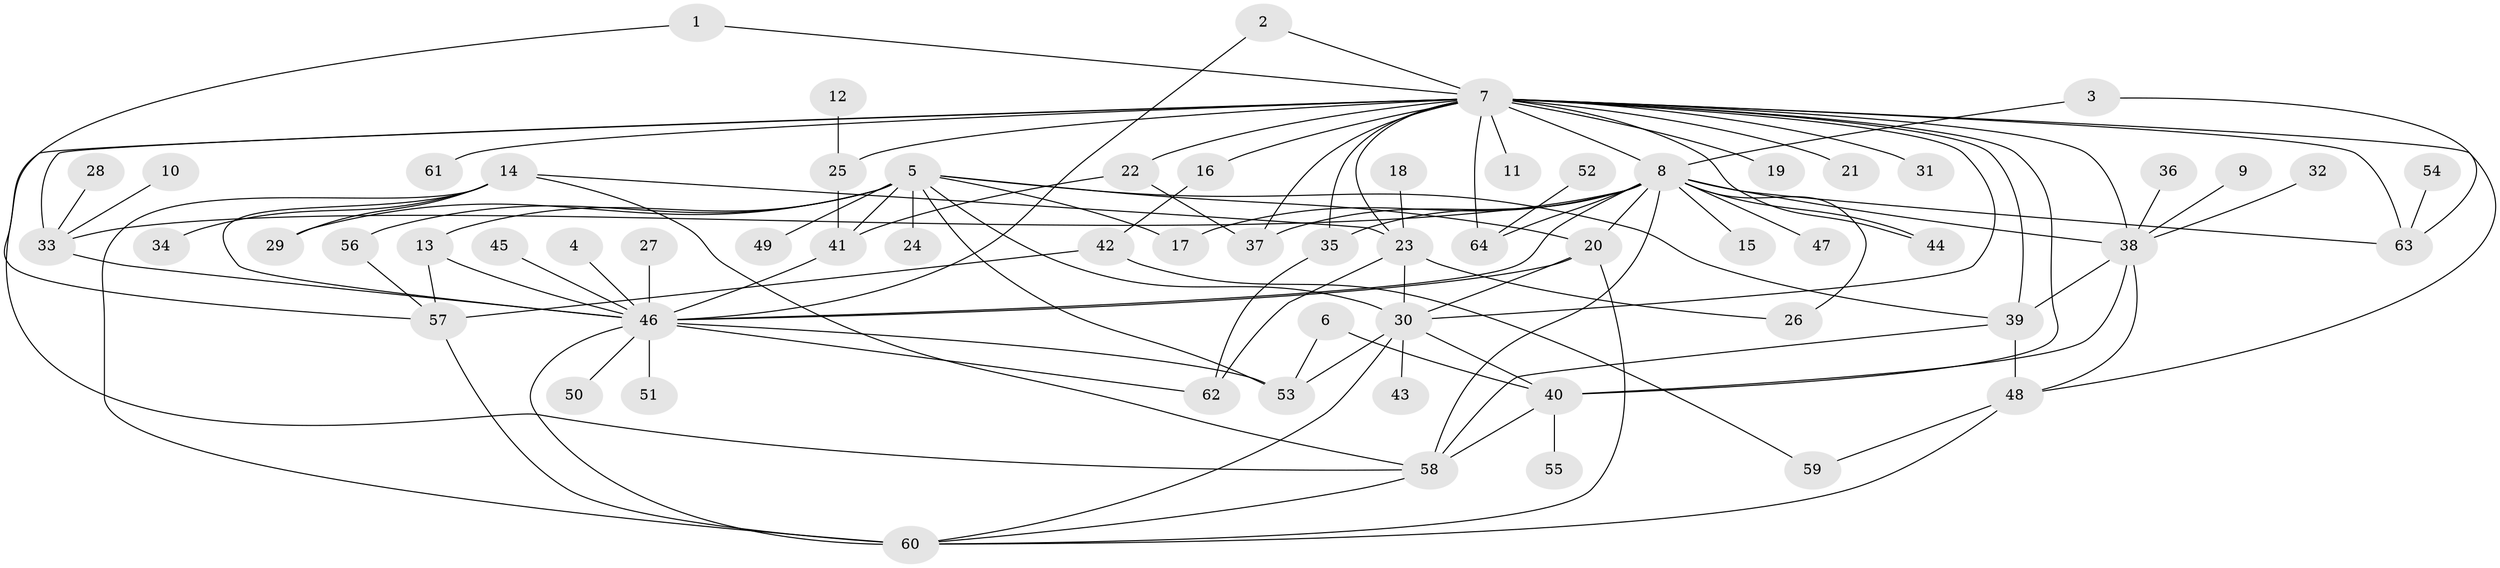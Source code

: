 // original degree distribution, {21: 0.0078125, 1: 0.3984375, 7: 0.0234375, 5: 0.078125, 17: 0.0078125, 33: 0.0078125, 6: 0.0234375, 9: 0.0078125, 2: 0.25, 4: 0.0625, 3: 0.1171875, 13: 0.0078125, 8: 0.0078125}
// Generated by graph-tools (version 1.1) at 2025/01/03/09/25 03:01:41]
// undirected, 64 vertices, 111 edges
graph export_dot {
graph [start="1"]
  node [color=gray90,style=filled];
  1;
  2;
  3;
  4;
  5;
  6;
  7;
  8;
  9;
  10;
  11;
  12;
  13;
  14;
  15;
  16;
  17;
  18;
  19;
  20;
  21;
  22;
  23;
  24;
  25;
  26;
  27;
  28;
  29;
  30;
  31;
  32;
  33;
  34;
  35;
  36;
  37;
  38;
  39;
  40;
  41;
  42;
  43;
  44;
  45;
  46;
  47;
  48;
  49;
  50;
  51;
  52;
  53;
  54;
  55;
  56;
  57;
  58;
  59;
  60;
  61;
  62;
  63;
  64;
  1 -- 7 [weight=1.0];
  1 -- 57 [weight=1.0];
  2 -- 7 [weight=1.0];
  2 -- 46 [weight=1.0];
  3 -- 8 [weight=1.0];
  3 -- 63 [weight=1.0];
  4 -- 46 [weight=1.0];
  5 -- 13 [weight=1.0];
  5 -- 17 [weight=1.0];
  5 -- 20 [weight=1.0];
  5 -- 24 [weight=1.0];
  5 -- 29 [weight=1.0];
  5 -- 30 [weight=1.0];
  5 -- 39 [weight=1.0];
  5 -- 41 [weight=1.0];
  5 -- 49 [weight=1.0];
  5 -- 53 [weight=1.0];
  5 -- 56 [weight=1.0];
  6 -- 40 [weight=1.0];
  6 -- 53 [weight=1.0];
  7 -- 8 [weight=1.0];
  7 -- 11 [weight=1.0];
  7 -- 16 [weight=1.0];
  7 -- 19 [weight=1.0];
  7 -- 21 [weight=1.0];
  7 -- 22 [weight=1.0];
  7 -- 23 [weight=1.0];
  7 -- 25 [weight=1.0];
  7 -- 30 [weight=1.0];
  7 -- 31 [weight=1.0];
  7 -- 33 [weight=1.0];
  7 -- 35 [weight=1.0];
  7 -- 37 [weight=2.0];
  7 -- 38 [weight=1.0];
  7 -- 39 [weight=2.0];
  7 -- 40 [weight=1.0];
  7 -- 44 [weight=1.0];
  7 -- 48 [weight=1.0];
  7 -- 58 [weight=1.0];
  7 -- 61 [weight=1.0];
  7 -- 63 [weight=1.0];
  7 -- 64 [weight=1.0];
  8 -- 15 [weight=1.0];
  8 -- 17 [weight=1.0];
  8 -- 20 [weight=1.0];
  8 -- 26 [weight=1.0];
  8 -- 33 [weight=1.0];
  8 -- 35 [weight=1.0];
  8 -- 37 [weight=1.0];
  8 -- 38 [weight=1.0];
  8 -- 44 [weight=1.0];
  8 -- 46 [weight=1.0];
  8 -- 47 [weight=1.0];
  8 -- 58 [weight=1.0];
  8 -- 63 [weight=1.0];
  8 -- 64 [weight=2.0];
  9 -- 38 [weight=1.0];
  10 -- 33 [weight=1.0];
  12 -- 25 [weight=1.0];
  13 -- 46 [weight=1.0];
  13 -- 57 [weight=1.0];
  14 -- 23 [weight=2.0];
  14 -- 29 [weight=1.0];
  14 -- 34 [weight=1.0];
  14 -- 46 [weight=1.0];
  14 -- 58 [weight=1.0];
  14 -- 60 [weight=1.0];
  16 -- 42 [weight=1.0];
  18 -- 23 [weight=1.0];
  20 -- 30 [weight=1.0];
  20 -- 46 [weight=2.0];
  20 -- 60 [weight=1.0];
  22 -- 37 [weight=1.0];
  22 -- 41 [weight=1.0];
  23 -- 26 [weight=1.0];
  23 -- 30 [weight=1.0];
  23 -- 62 [weight=1.0];
  25 -- 41 [weight=1.0];
  27 -- 46 [weight=1.0];
  28 -- 33 [weight=1.0];
  30 -- 40 [weight=1.0];
  30 -- 43 [weight=1.0];
  30 -- 53 [weight=1.0];
  30 -- 60 [weight=1.0];
  32 -- 38 [weight=1.0];
  33 -- 46 [weight=1.0];
  35 -- 62 [weight=1.0];
  36 -- 38 [weight=1.0];
  38 -- 39 [weight=2.0];
  38 -- 40 [weight=1.0];
  38 -- 48 [weight=1.0];
  39 -- 48 [weight=1.0];
  39 -- 58 [weight=1.0];
  40 -- 55 [weight=1.0];
  40 -- 58 [weight=1.0];
  41 -- 46 [weight=2.0];
  42 -- 57 [weight=3.0];
  42 -- 59 [weight=1.0];
  45 -- 46 [weight=1.0];
  46 -- 50 [weight=1.0];
  46 -- 51 [weight=1.0];
  46 -- 53 [weight=1.0];
  46 -- 60 [weight=1.0];
  46 -- 62 [weight=1.0];
  48 -- 59 [weight=1.0];
  48 -- 60 [weight=1.0];
  52 -- 64 [weight=1.0];
  54 -- 63 [weight=1.0];
  56 -- 57 [weight=1.0];
  57 -- 60 [weight=2.0];
  58 -- 60 [weight=1.0];
}
